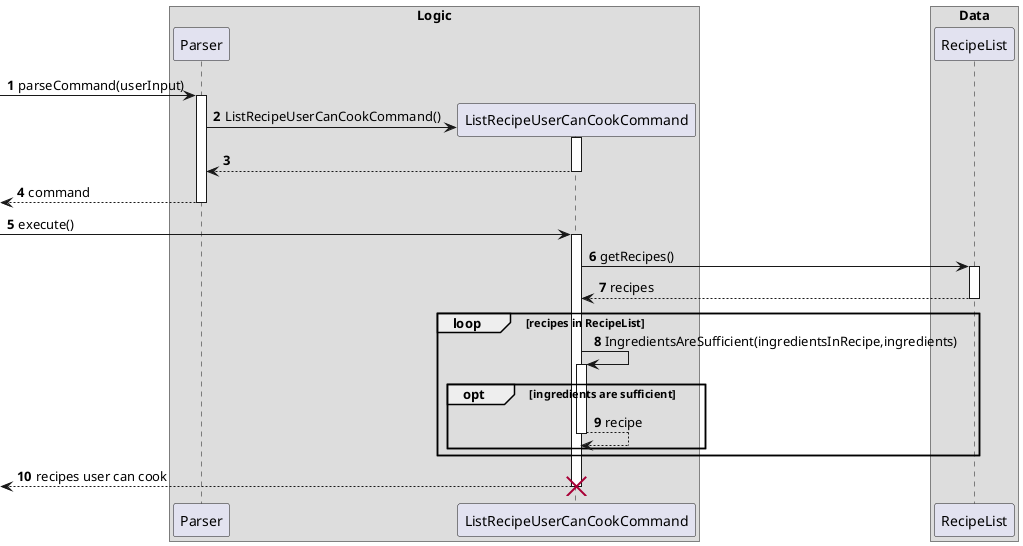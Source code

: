 @startuml
'https://plantuml.com/sequence-diagram

autonumber
box Logic
-> Parser: parseCommand(userInput)
activate Parser

create ListRecipeUserCanCookCommand
Parser -> ListRecipeUserCanCookCommand : ListRecipeUserCanCookCommand()
activate ListRecipeUserCanCookCommand

return
return command

-> ListRecipeUserCanCookCommand : execute()
activate ListRecipeUserCanCookCommand
end box

box Data
ListRecipeUserCanCookCommand -> RecipeList : getRecipes()
activate RecipeList
return recipes
end box

loop recipes in RecipeList
ListRecipeUserCanCookCommand -> ListRecipeUserCanCookCommand : IngredientsAreSufficient(ingredientsInRecipe,ingredients)
activate ListRecipeUserCanCookCommand
opt ingredients are sufficient
return recipe
end
end

return recipes user can cook
destroy ListRecipeUserCanCookCommand


@enduml